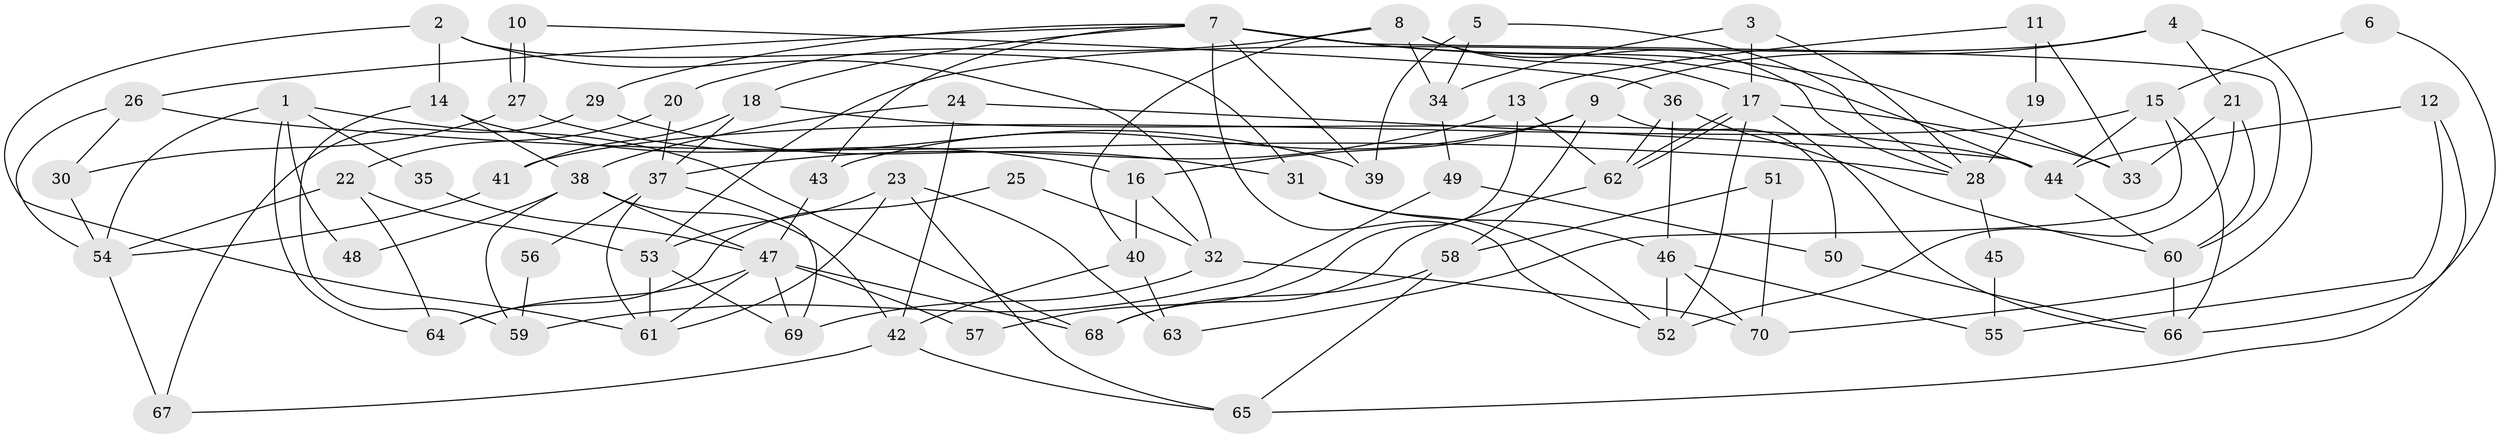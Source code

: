 // coarse degree distribution, {4: 0.24, 12: 0.02, 9: 0.04, 6: 0.1, 7: 0.04, 3: 0.26, 5: 0.12, 2: 0.16, 13: 0.02}
// Generated by graph-tools (version 1.1) at 2025/50/03/04/25 22:50:51]
// undirected, 70 vertices, 140 edges
graph export_dot {
  node [color=gray90,style=filled];
  1;
  2;
  3;
  4;
  5;
  6;
  7;
  8;
  9;
  10;
  11;
  12;
  13;
  14;
  15;
  16;
  17;
  18;
  19;
  20;
  21;
  22;
  23;
  24;
  25;
  26;
  27;
  28;
  29;
  30;
  31;
  32;
  33;
  34;
  35;
  36;
  37;
  38;
  39;
  40;
  41;
  42;
  43;
  44;
  45;
  46;
  47;
  48;
  49;
  50;
  51;
  52;
  53;
  54;
  55;
  56;
  57;
  58;
  59;
  60;
  61;
  62;
  63;
  64;
  65;
  66;
  67;
  68;
  69;
  70;
  1 -- 68;
  1 -- 64;
  1 -- 35;
  1 -- 48;
  1 -- 54;
  2 -- 31;
  2 -- 14;
  2 -- 32;
  2 -- 61;
  3 -- 34;
  3 -- 17;
  3 -- 28;
  4 -- 70;
  4 -- 53;
  4 -- 9;
  4 -- 21;
  5 -- 28;
  5 -- 39;
  5 -- 34;
  6 -- 15;
  6 -- 66;
  7 -- 60;
  7 -- 18;
  7 -- 26;
  7 -- 29;
  7 -- 33;
  7 -- 39;
  7 -- 43;
  7 -- 44;
  7 -- 52;
  8 -- 17;
  8 -- 28;
  8 -- 20;
  8 -- 34;
  8 -- 40;
  9 -- 16;
  9 -- 43;
  9 -- 50;
  9 -- 58;
  10 -- 36;
  10 -- 27;
  10 -- 27;
  11 -- 13;
  11 -- 33;
  11 -- 19;
  12 -- 44;
  12 -- 65;
  12 -- 55;
  13 -- 37;
  13 -- 62;
  13 -- 57;
  14 -- 38;
  14 -- 59;
  14 -- 16;
  15 -- 63;
  15 -- 44;
  15 -- 41;
  15 -- 66;
  16 -- 40;
  16 -- 32;
  17 -- 52;
  17 -- 62;
  17 -- 62;
  17 -- 33;
  17 -- 66;
  18 -- 37;
  18 -- 44;
  18 -- 41;
  19 -- 28;
  20 -- 37;
  20 -- 22;
  21 -- 33;
  21 -- 52;
  21 -- 60;
  22 -- 54;
  22 -- 53;
  22 -- 64;
  23 -- 61;
  23 -- 53;
  23 -- 63;
  23 -- 65;
  24 -- 42;
  24 -- 44;
  24 -- 38;
  25 -- 32;
  25 -- 64;
  26 -- 54;
  26 -- 28;
  26 -- 30;
  27 -- 30;
  27 -- 39;
  28 -- 45;
  29 -- 31;
  29 -- 67;
  30 -- 54;
  31 -- 46;
  31 -- 52;
  32 -- 69;
  32 -- 70;
  34 -- 49;
  35 -- 47;
  36 -- 60;
  36 -- 62;
  36 -- 46;
  37 -- 61;
  37 -- 69;
  37 -- 56;
  38 -- 47;
  38 -- 42;
  38 -- 48;
  38 -- 59;
  40 -- 42;
  40 -- 63;
  41 -- 54;
  42 -- 67;
  42 -- 65;
  43 -- 47;
  44 -- 60;
  45 -- 55;
  46 -- 52;
  46 -- 55;
  46 -- 70;
  47 -- 61;
  47 -- 57;
  47 -- 64;
  47 -- 68;
  47 -- 69;
  49 -- 50;
  49 -- 59;
  50 -- 66;
  51 -- 58;
  51 -- 70;
  53 -- 69;
  53 -- 61;
  54 -- 67;
  56 -- 59;
  58 -- 65;
  58 -- 68;
  60 -- 66;
  62 -- 68;
}
